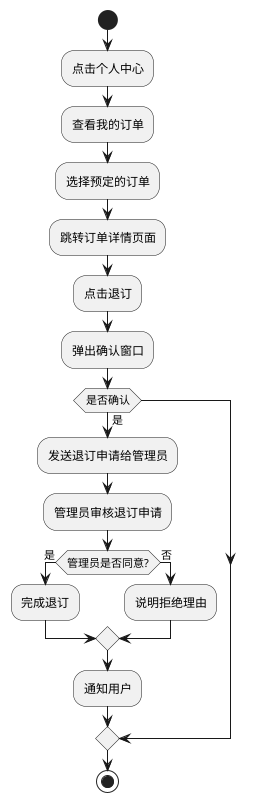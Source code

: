 @startuml
'https://plantuml.com/activity-diagram-beta

start
:点击个人中心;
:查看我的订单;
:选择预定的订单;
:跳转订单详情页面;
:点击退订;
:弹出确认窗口;
if (是否确认) then (是)
  :发送退订申请给管理员;
  :管理员审核退订申请;
  if (管理员是否同意?) then (是)
    :完成退订;
    else (否)
    :说明拒绝理由;
  endif
  :通知用户;
endif
stop

@enduml
